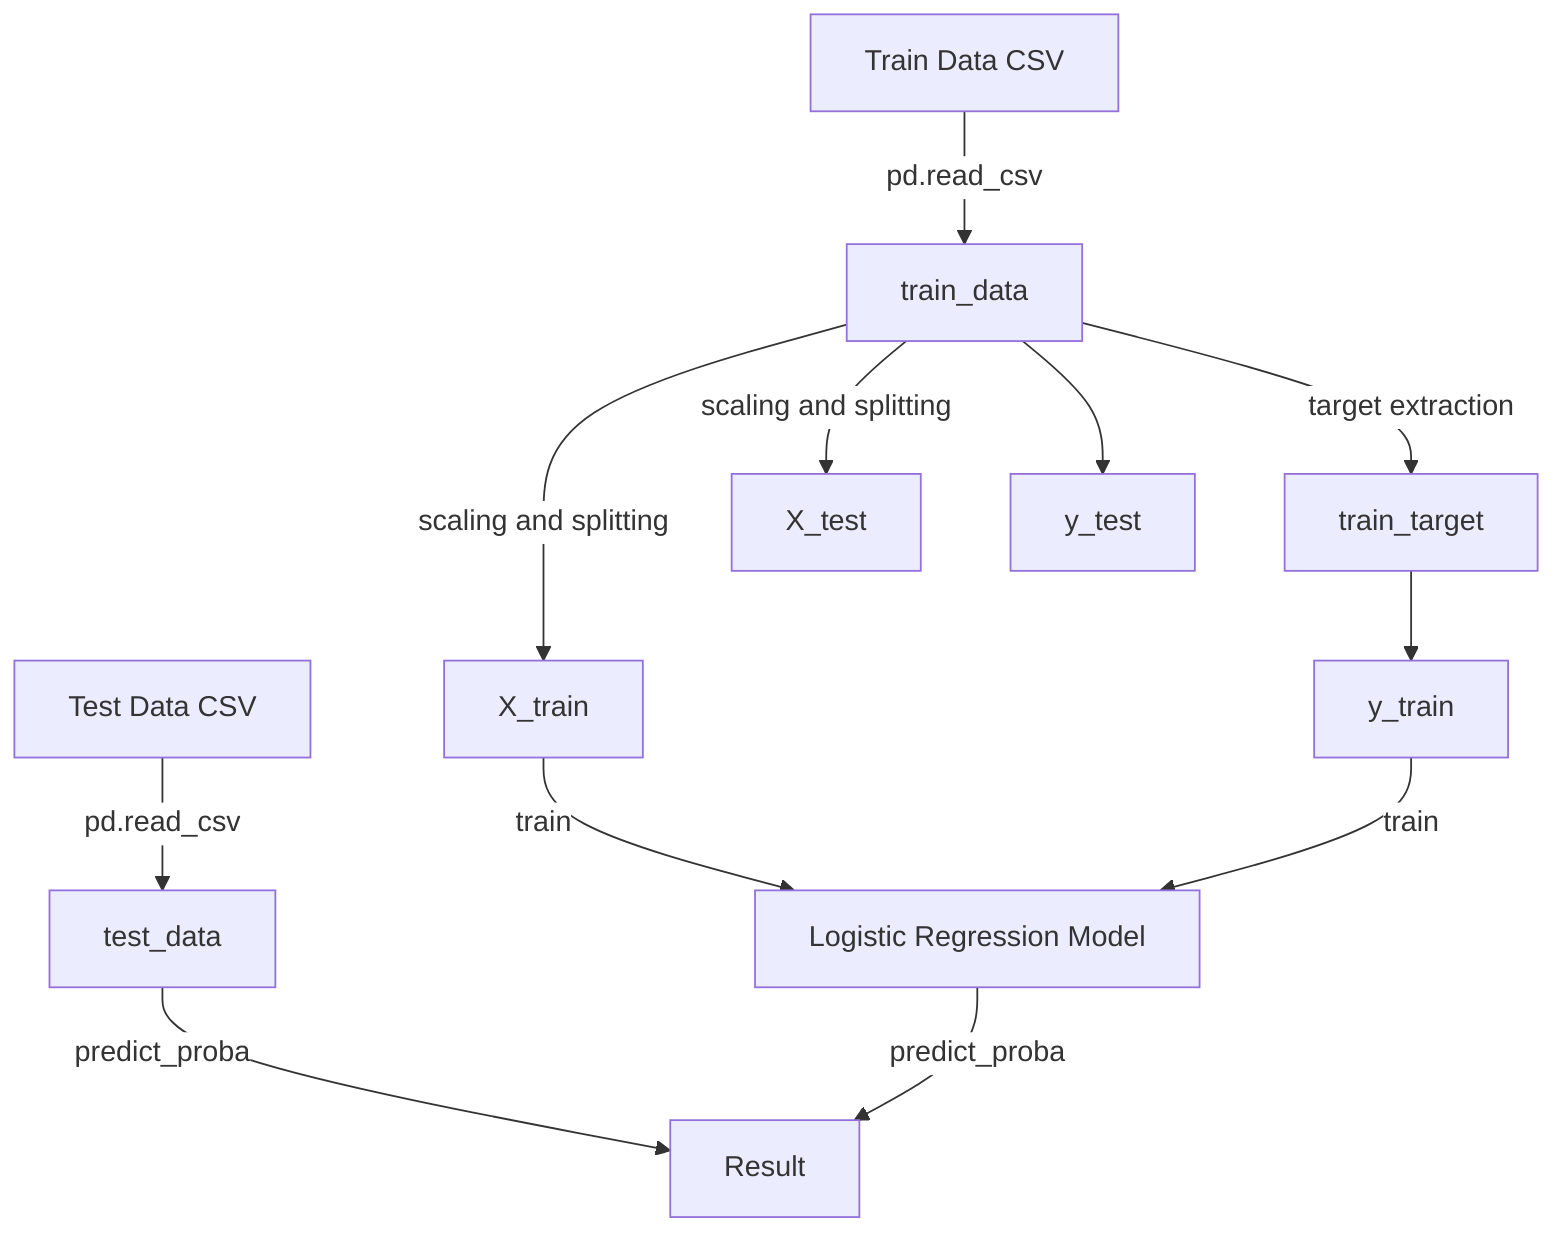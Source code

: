 %%{
init: {
  'theme': 'default',
  'themeVariables': {
    'primaryColor': '#ffcc00',
    'edgeLabelBackground':'#ffffff'
  }
}
}%%
flowchart TD
    A[Train Data CSV] -->|pd.read_csv| B[train_data] 
    %% B: DataFrame containing the training dataset.
    C[Test Data CSV] -->|pd.read_csv| D[test_data]
    %% D: DataFrame containing the test dataset.
    B -->|target extraction| E[train_target]
    %% E: DataFrame containing the target variable extracted from train_data.
    B -->|scaling and splitting| F[X_train]
    %% F: Features for training set after scaling and splitting.
    B -->|scaling and splitting| G[X_test]
    %% G: Features for testing set after scaling and splitting.
    E --> H[y_train]
    %% H: Target variable for training set.
    B --> I[y_test]
    %% I: Target variable for testing set.
    D -->|predict_proba| J[Result]
    %% J: DataFrame containing predicted probabilities for the test data.
    F -->|train| K[Logistic Regression Model]
    %% K: Logistic Regression with random_state=0
    H -->|train| K
    K -->|predict_proba| J